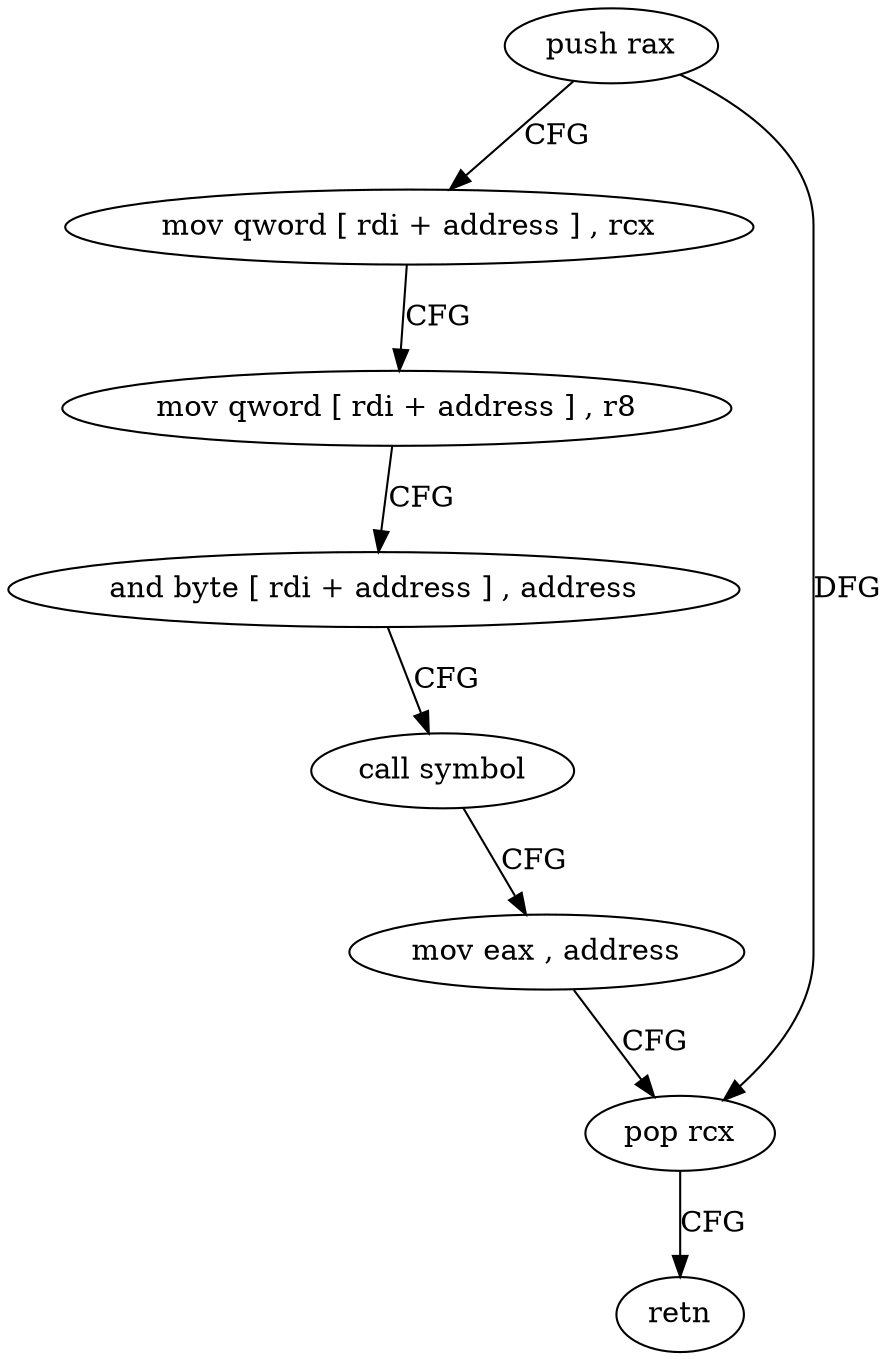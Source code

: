 digraph "func" {
"4259232" [label = "push rax" ]
"4259233" [label = "mov qword [ rdi + address ] , rcx" ]
"4259237" [label = "mov qword [ rdi + address ] , r8" ]
"4259241" [label = "and byte [ rdi + address ] , address" ]
"4259245" [label = "call symbol" ]
"4259250" [label = "mov eax , address" ]
"4259255" [label = "pop rcx" ]
"4259256" [label = "retn" ]
"4259232" -> "4259233" [ label = "CFG" ]
"4259232" -> "4259255" [ label = "DFG" ]
"4259233" -> "4259237" [ label = "CFG" ]
"4259237" -> "4259241" [ label = "CFG" ]
"4259241" -> "4259245" [ label = "CFG" ]
"4259245" -> "4259250" [ label = "CFG" ]
"4259250" -> "4259255" [ label = "CFG" ]
"4259255" -> "4259256" [ label = "CFG" ]
}
